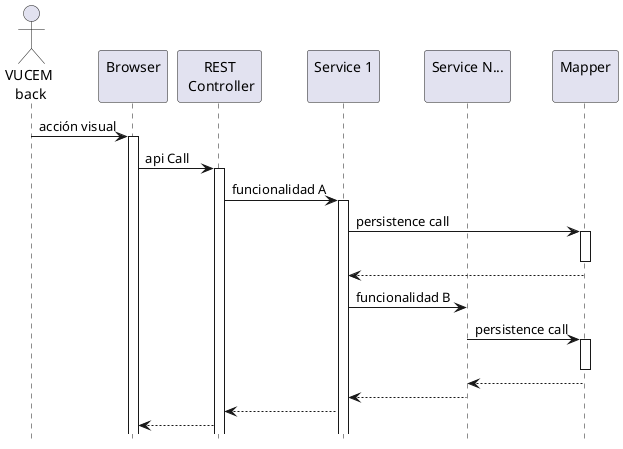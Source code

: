 @startuml Diagrama de Secuencia Capa de Presentacion

actor "VUCEM\n back" as VucemBack
participant "Browser\n " as Browser
participant "REST\n Controller" as RestController
participant "Service 1\n " as Service1
participant "Service N...\n " as ServiceN
participant "Mapper\n " as Mapper

hide footbox

VucemBack -> Browser:  acción visual
activate Browser
Browser -> RestController: api Call
activate RestController
RestController -> Service1: funcionalidad A
activate Service1
Service1 -> Mapper: persistence call
activate Mapper
deactivate
Mapper --> Service1
Service1 -> ServiceN: funcionalidad B
ServiceN -> Mapper: persistence call
activate Mapper
deactivate
Mapper --> ServiceN
ServiceN --> Service1
Service1 --> RestController
RestController --> Browser


@enduml